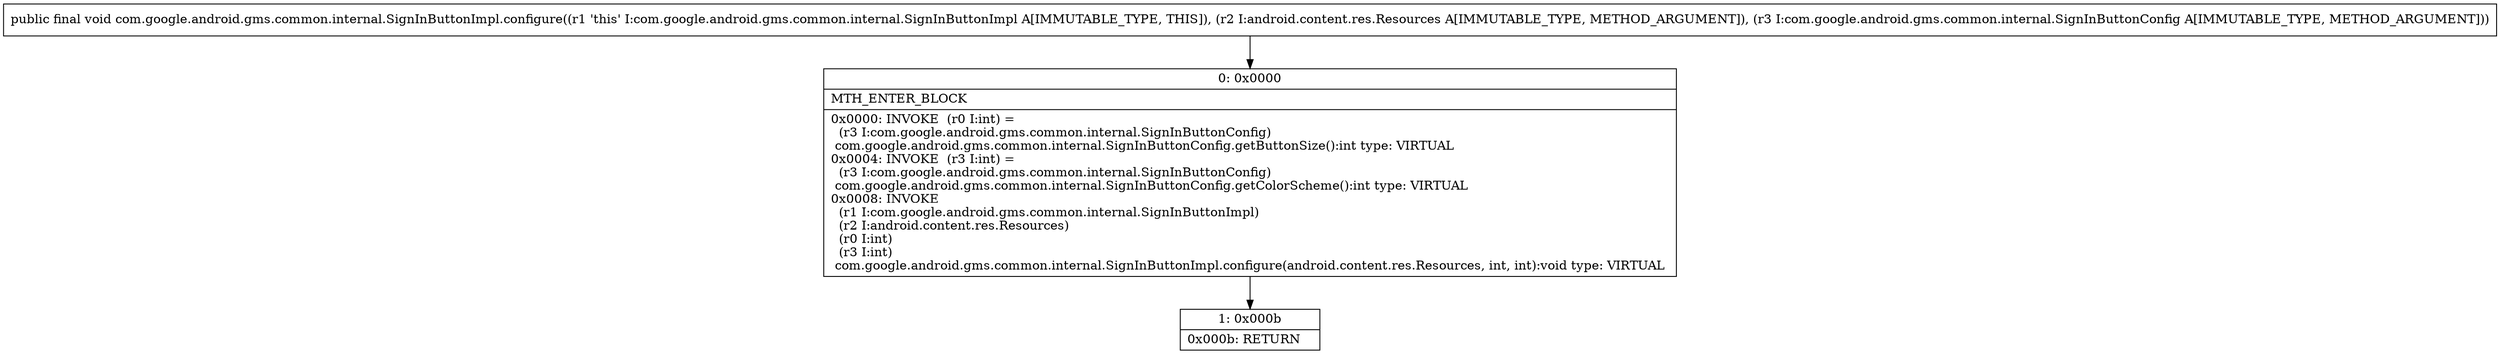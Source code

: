 digraph "CFG forcom.google.android.gms.common.internal.SignInButtonImpl.configure(Landroid\/content\/res\/Resources;Lcom\/google\/android\/gms\/common\/internal\/SignInButtonConfig;)V" {
Node_0 [shape=record,label="{0\:\ 0x0000|MTH_ENTER_BLOCK\l|0x0000: INVOKE  (r0 I:int) = \l  (r3 I:com.google.android.gms.common.internal.SignInButtonConfig)\l com.google.android.gms.common.internal.SignInButtonConfig.getButtonSize():int type: VIRTUAL \l0x0004: INVOKE  (r3 I:int) = \l  (r3 I:com.google.android.gms.common.internal.SignInButtonConfig)\l com.google.android.gms.common.internal.SignInButtonConfig.getColorScheme():int type: VIRTUAL \l0x0008: INVOKE  \l  (r1 I:com.google.android.gms.common.internal.SignInButtonImpl)\l  (r2 I:android.content.res.Resources)\l  (r0 I:int)\l  (r3 I:int)\l com.google.android.gms.common.internal.SignInButtonImpl.configure(android.content.res.Resources, int, int):void type: VIRTUAL \l}"];
Node_1 [shape=record,label="{1\:\ 0x000b|0x000b: RETURN   \l}"];
MethodNode[shape=record,label="{public final void com.google.android.gms.common.internal.SignInButtonImpl.configure((r1 'this' I:com.google.android.gms.common.internal.SignInButtonImpl A[IMMUTABLE_TYPE, THIS]), (r2 I:android.content.res.Resources A[IMMUTABLE_TYPE, METHOD_ARGUMENT]), (r3 I:com.google.android.gms.common.internal.SignInButtonConfig A[IMMUTABLE_TYPE, METHOD_ARGUMENT])) }"];
MethodNode -> Node_0;
Node_0 -> Node_1;
}

